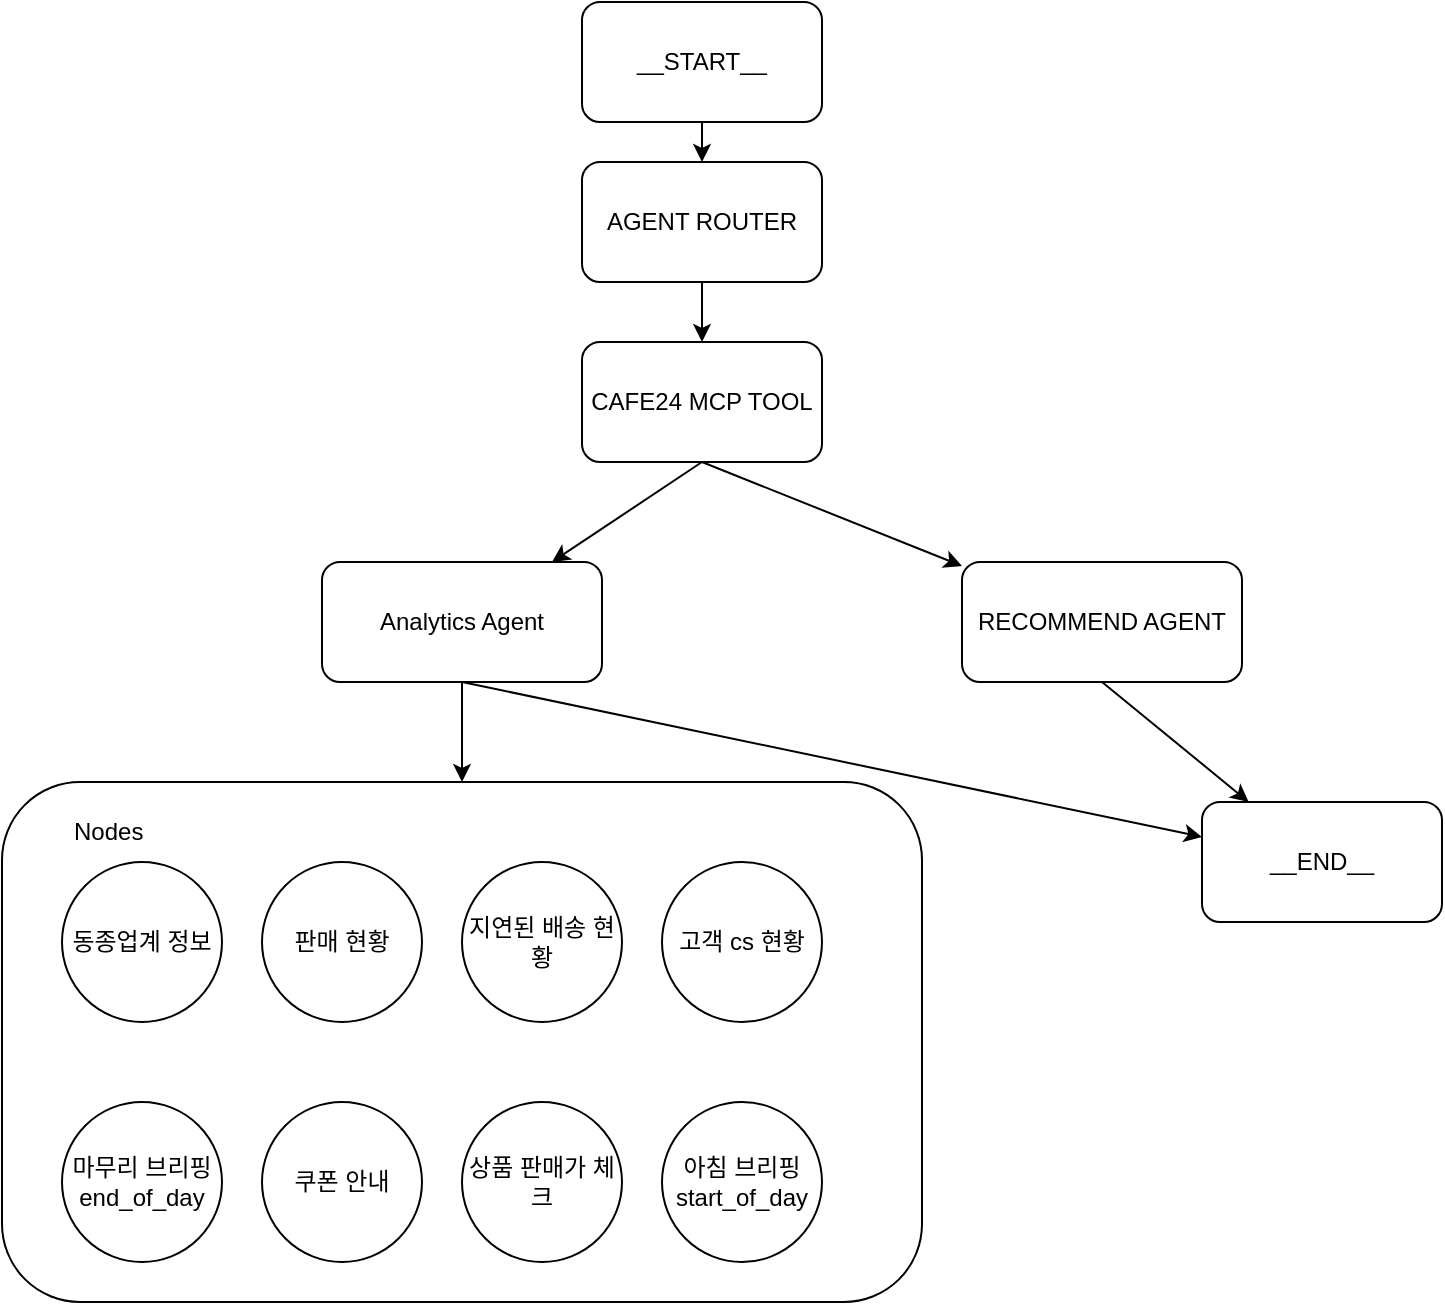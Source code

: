 <mxfile>
    <diagram id="dwlFWgyovyvqJadkwc5E" name="Page-1">
        <mxGraphModel dx="1121" dy="582" grid="1" gridSize="10" guides="1" tooltips="1" connect="1" arrows="1" fold="1" page="1" pageScale="1" pageWidth="850" pageHeight="1100" math="0" shadow="0">
            <root>
                <mxCell id="0"/>
                <mxCell id="1" parent="0"/>
                <mxCell id="9" value="" style="edgeStyle=none;html=1;" edge="1" parent="1" source="7" target="8">
                    <mxGeometry relative="1" as="geometry"/>
                </mxCell>
                <mxCell id="7" value="__START__" style="rounded=1;whiteSpace=wrap;html=1;" vertex="1" parent="1">
                    <mxGeometry x="340" y="40" width="120" height="60" as="geometry"/>
                </mxCell>
                <mxCell id="11" value="" style="edgeStyle=none;html=1;exitX=0.5;exitY=1;exitDx=0;exitDy=0;" edge="1" parent="1" source="35" target="10">
                    <mxGeometry relative="1" as="geometry"/>
                </mxCell>
                <mxCell id="13" value="" style="edgeStyle=none;html=1;exitX=0.5;exitY=1;exitDx=0;exitDy=0;" edge="1" parent="1" source="35" target="12">
                    <mxGeometry relative="1" as="geometry"/>
                </mxCell>
                <mxCell id="36" value="" style="edgeStyle=none;html=1;" edge="1" parent="1" source="8" target="35">
                    <mxGeometry relative="1" as="geometry"/>
                </mxCell>
                <mxCell id="8" value="AGENT ROUTER" style="rounded=1;whiteSpace=wrap;html=1;" vertex="1" parent="1">
                    <mxGeometry x="340" y="120" width="120" height="60" as="geometry"/>
                </mxCell>
                <mxCell id="38" style="edgeStyle=none;html=1;exitX=0.5;exitY=1;exitDx=0;exitDy=0;" edge="1" parent="1" source="10" target="37">
                    <mxGeometry relative="1" as="geometry"/>
                </mxCell>
                <mxCell id="10" value="RECOMMEND AGENT" style="whiteSpace=wrap;html=1;rounded=1;" vertex="1" parent="1">
                    <mxGeometry x="530" y="320" width="140" height="60" as="geometry"/>
                </mxCell>
                <mxCell id="34" style="edgeStyle=none;html=1;exitX=0.5;exitY=1;exitDx=0;exitDy=0;entryX=0.5;entryY=0;entryDx=0;entryDy=0;" edge="1" parent="1" source="12" target="31">
                    <mxGeometry relative="1" as="geometry"/>
                </mxCell>
                <mxCell id="39" style="edgeStyle=none;html=1;exitX=0.5;exitY=1;exitDx=0;exitDy=0;" edge="1" parent="1" source="12" target="37">
                    <mxGeometry relative="1" as="geometry"/>
                </mxCell>
                <mxCell id="12" value="Analytics Agent" style="whiteSpace=wrap;html=1;rounded=1;" vertex="1" parent="1">
                    <mxGeometry x="210" y="320" width="140" height="60" as="geometry"/>
                </mxCell>
                <mxCell id="33" value="" style="group" vertex="1" connectable="0" parent="1">
                    <mxGeometry x="50" y="430" width="460" height="260" as="geometry"/>
                </mxCell>
                <mxCell id="31" value="" style="rounded=1;whiteSpace=wrap;html=1;" vertex="1" parent="33">
                    <mxGeometry width="460" height="260" as="geometry"/>
                </mxCell>
                <mxCell id="14" value="동종업계 정보" style="ellipse;whiteSpace=wrap;html=1;rounded=1;" vertex="1" parent="33">
                    <mxGeometry x="30" y="40" width="80" height="80" as="geometry"/>
                </mxCell>
                <mxCell id="16" value="판매 현황" style="ellipse;whiteSpace=wrap;html=1;rounded=1;" vertex="1" parent="33">
                    <mxGeometry x="130" y="40" width="80" height="80" as="geometry"/>
                </mxCell>
                <mxCell id="23" value="고객 cs 현황" style="ellipse;whiteSpace=wrap;html=1;rounded=1;" vertex="1" parent="33">
                    <mxGeometry x="330" y="40" width="80" height="80" as="geometry"/>
                </mxCell>
                <mxCell id="26" value="지연된 배송 현황" style="ellipse;whiteSpace=wrap;html=1;aspect=fixed;" vertex="1" parent="33">
                    <mxGeometry x="230" y="40" width="80" height="80" as="geometry"/>
                </mxCell>
                <mxCell id="27" value="상품 판매가 체크" style="ellipse;whiteSpace=wrap;html=1;aspect=fixed;" vertex="1" parent="33">
                    <mxGeometry x="230" y="160" width="80" height="80" as="geometry"/>
                </mxCell>
                <mxCell id="28" value="쿠폰 안내" style="ellipse;whiteSpace=wrap;html=1;aspect=fixed;" vertex="1" parent="33">
                    <mxGeometry x="130" y="160" width="80" height="80" as="geometry"/>
                </mxCell>
                <mxCell id="29" value="아침 브리핑&lt;div&gt;start_of_day&lt;/div&gt;" style="ellipse;whiteSpace=wrap;html=1;aspect=fixed;" vertex="1" parent="33">
                    <mxGeometry x="330" y="160" width="80" height="80" as="geometry"/>
                </mxCell>
                <mxCell id="30" value="마무리 브리핑&lt;div&gt;end_of_day&lt;/div&gt;" style="ellipse;whiteSpace=wrap;html=1;aspect=fixed;" vertex="1" parent="33">
                    <mxGeometry x="30" y="160" width="80" height="80" as="geometry"/>
                </mxCell>
                <mxCell id="32" value="Nodes" style="text;strokeColor=none;fillColor=none;align=left;verticalAlign=middle;spacingLeft=4;spacingRight=4;overflow=hidden;points=[[0,0.5],[1,0.5]];portConstraint=eastwest;rotatable=0;whiteSpace=wrap;html=1;" vertex="1" parent="33">
                    <mxGeometry x="30" y="10" width="80" height="30" as="geometry"/>
                </mxCell>
                <mxCell id="35" value="CAFE24 MCP TOOL" style="whiteSpace=wrap;html=1;rounded=1;" vertex="1" parent="1">
                    <mxGeometry x="340" y="210" width="120" height="60" as="geometry"/>
                </mxCell>
                <mxCell id="37" value="__END__" style="rounded=1;whiteSpace=wrap;html=1;" vertex="1" parent="1">
                    <mxGeometry x="650" y="440" width="120" height="60" as="geometry"/>
                </mxCell>
            </root>
        </mxGraphModel>
    </diagram>
</mxfile>